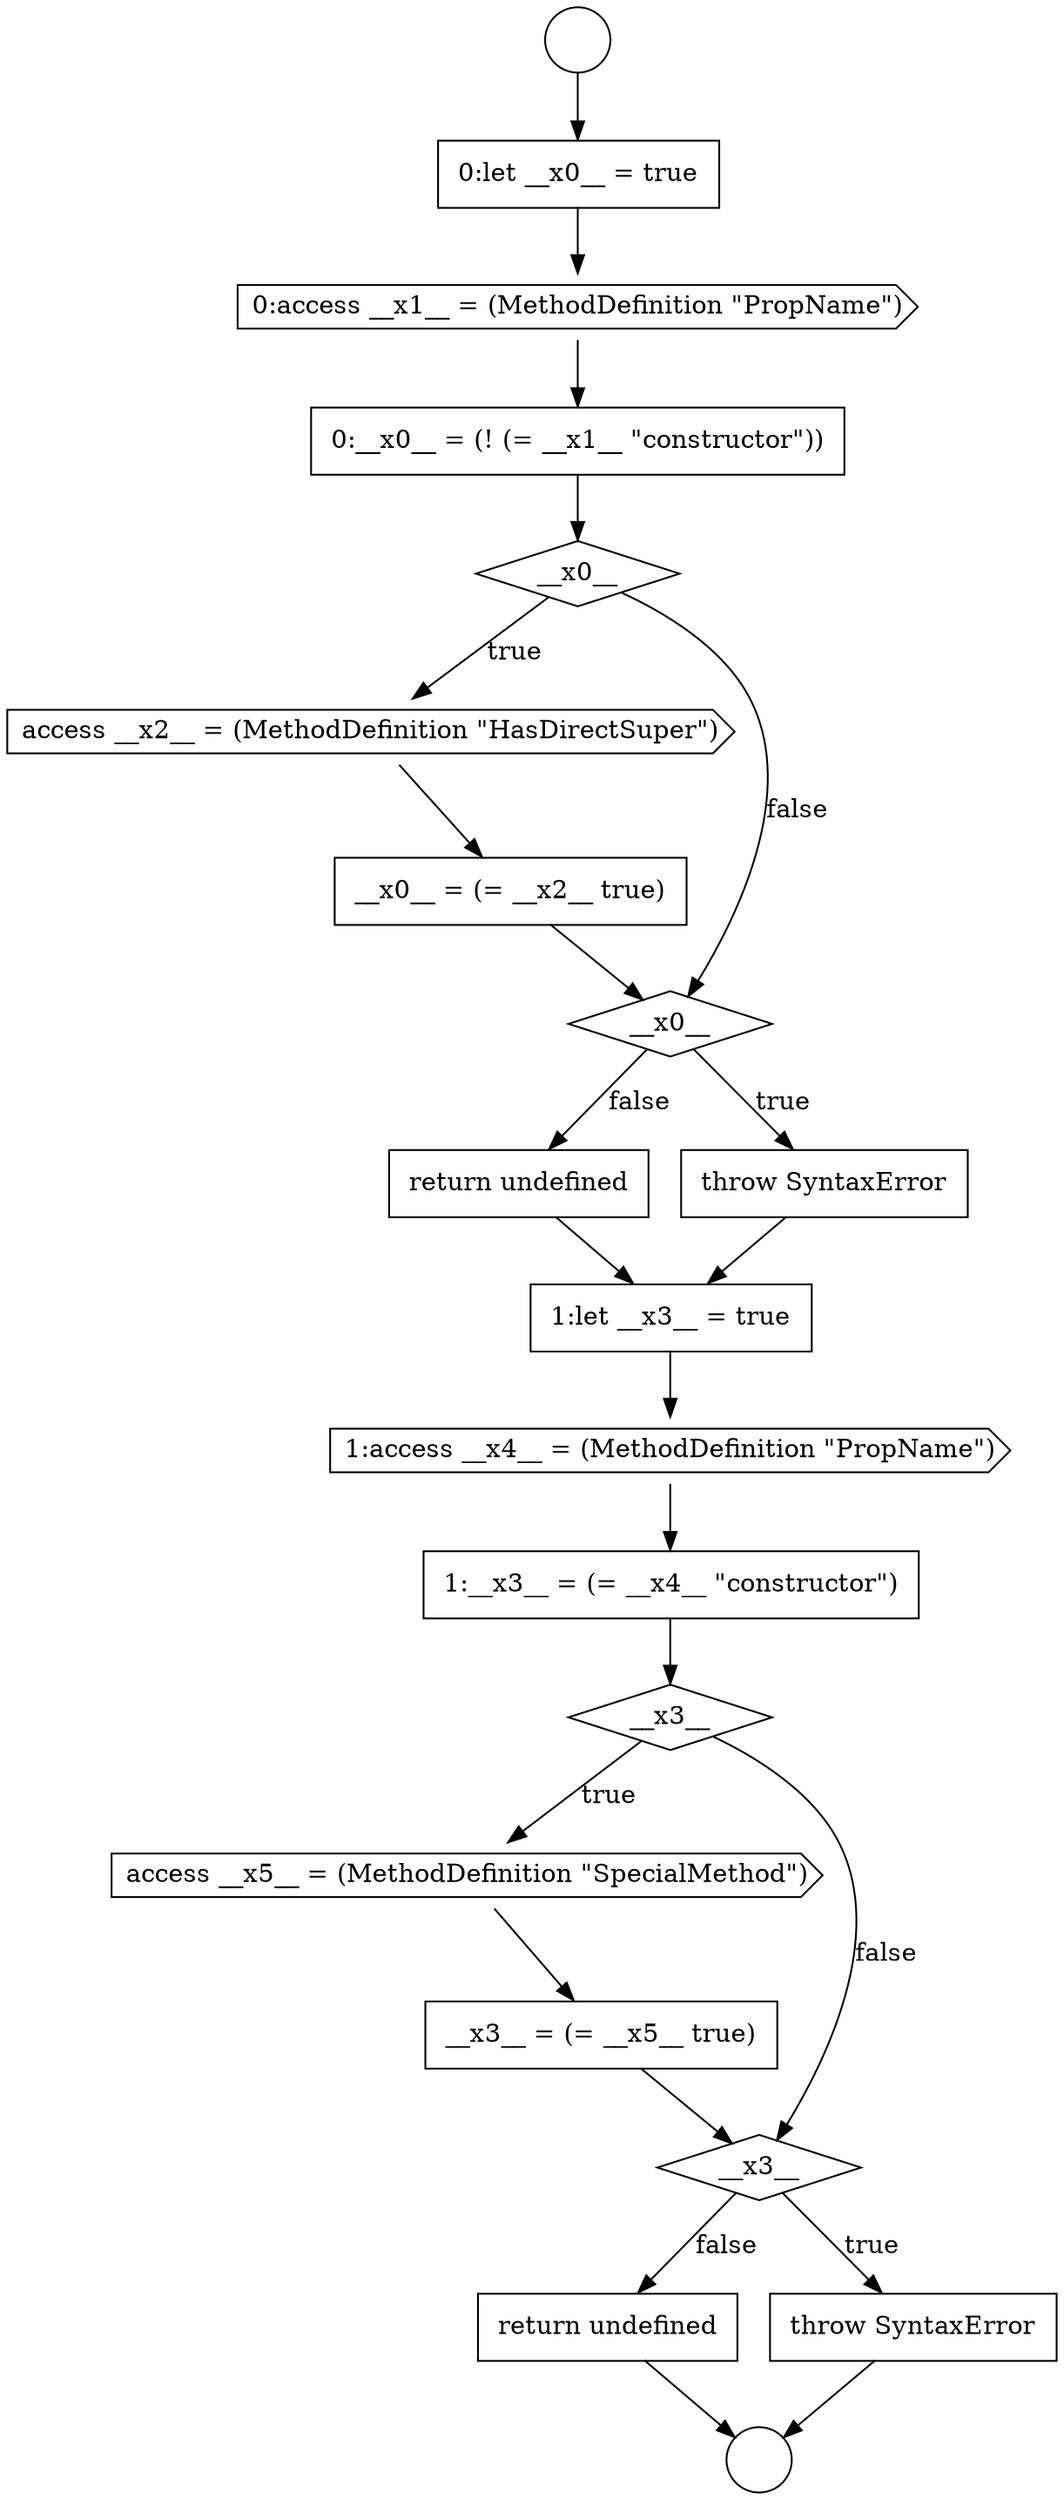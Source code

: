 digraph {
  node20432 [shape=none, margin=0, label=<<font color="black">
    <table border="0" cellborder="1" cellspacing="0" cellpadding="10">
      <tr><td align="left">return undefined</td></tr>
    </table>
  </font>> color="black" fillcolor="white" style=filled]
  node20437 [shape=cds, label=<<font color="black">access __x5__ = (MethodDefinition &quot;SpecialMethod&quot;)</font>> color="black" fillcolor="white" style=filled]
  node20428 [shape=cds, label=<<font color="black">access __x2__ = (MethodDefinition &quot;HasDirectSuper&quot;)</font>> color="black" fillcolor="white" style=filled]
  node20441 [shape=none, margin=0, label=<<font color="black">
    <table border="0" cellborder="1" cellspacing="0" cellpadding="10">
      <tr><td align="left">return undefined</td></tr>
    </table>
  </font>> color="black" fillcolor="white" style=filled]
  node20440 [shape=none, margin=0, label=<<font color="black">
    <table border="0" cellborder="1" cellspacing="0" cellpadding="10">
      <tr><td align="left">throw SyntaxError</td></tr>
    </table>
  </font>> color="black" fillcolor="white" style=filled]
  node20433 [shape=none, margin=0, label=<<font color="black">
    <table border="0" cellborder="1" cellspacing="0" cellpadding="10">
      <tr><td align="left">1:let __x3__ = true</td></tr>
    </table>
  </font>> color="black" fillcolor="white" style=filled]
  node20431 [shape=none, margin=0, label=<<font color="black">
    <table border="0" cellborder="1" cellspacing="0" cellpadding="10">
      <tr><td align="left">throw SyntaxError</td></tr>
    </table>
  </font>> color="black" fillcolor="white" style=filled]
  node20427 [shape=diamond, label=<<font color="black">__x0__</font>> color="black" fillcolor="white" style=filled]
  node20424 [shape=none, margin=0, label=<<font color="black">
    <table border="0" cellborder="1" cellspacing="0" cellpadding="10">
      <tr><td align="left">0:let __x0__ = true</td></tr>
    </table>
  </font>> color="black" fillcolor="white" style=filled]
  node20434 [shape=cds, label=<<font color="black">1:access __x4__ = (MethodDefinition &quot;PropName&quot;)</font>> color="black" fillcolor="white" style=filled]
  node20422 [shape=circle label=" " color="black" fillcolor="white" style=filled]
  node20426 [shape=none, margin=0, label=<<font color="black">
    <table border="0" cellborder="1" cellspacing="0" cellpadding="10">
      <tr><td align="left">0:__x0__ = (! (= __x1__ &quot;constructor&quot;))</td></tr>
    </table>
  </font>> color="black" fillcolor="white" style=filled]
  node20430 [shape=diamond, label=<<font color="black">__x0__</font>> color="black" fillcolor="white" style=filled]
  node20423 [shape=circle label=" " color="black" fillcolor="white" style=filled]
  node20435 [shape=none, margin=0, label=<<font color="black">
    <table border="0" cellborder="1" cellspacing="0" cellpadding="10">
      <tr><td align="left">1:__x3__ = (= __x4__ &quot;constructor&quot;)</td></tr>
    </table>
  </font>> color="black" fillcolor="white" style=filled]
  node20438 [shape=none, margin=0, label=<<font color="black">
    <table border="0" cellborder="1" cellspacing="0" cellpadding="10">
      <tr><td align="left">__x3__ = (= __x5__ true)</td></tr>
    </table>
  </font>> color="black" fillcolor="white" style=filled]
  node20425 [shape=cds, label=<<font color="black">0:access __x1__ = (MethodDefinition &quot;PropName&quot;)</font>> color="black" fillcolor="white" style=filled]
  node20439 [shape=diamond, label=<<font color="black">__x3__</font>> color="black" fillcolor="white" style=filled]
  node20429 [shape=none, margin=0, label=<<font color="black">
    <table border="0" cellborder="1" cellspacing="0" cellpadding="10">
      <tr><td align="left">__x0__ = (= __x2__ true)</td></tr>
    </table>
  </font>> color="black" fillcolor="white" style=filled]
  node20436 [shape=diamond, label=<<font color="black">__x3__</font>> color="black" fillcolor="white" style=filled]
  node20440 -> node20423 [ color="black"]
  node20435 -> node20436 [ color="black"]
  node20425 -> node20426 [ color="black"]
  node20441 -> node20423 [ color="black"]
  node20436 -> node20437 [label=<<font color="black">true</font>> color="black"]
  node20436 -> node20439 [label=<<font color="black">false</font>> color="black"]
  node20439 -> node20440 [label=<<font color="black">true</font>> color="black"]
  node20439 -> node20441 [label=<<font color="black">false</font>> color="black"]
  node20437 -> node20438 [ color="black"]
  node20430 -> node20431 [label=<<font color="black">true</font>> color="black"]
  node20430 -> node20432 [label=<<font color="black">false</font>> color="black"]
  node20431 -> node20433 [ color="black"]
  node20432 -> node20433 [ color="black"]
  node20433 -> node20434 [ color="black"]
  node20434 -> node20435 [ color="black"]
  node20428 -> node20429 [ color="black"]
  node20422 -> node20424 [ color="black"]
  node20429 -> node20430 [ color="black"]
  node20426 -> node20427 [ color="black"]
  node20438 -> node20439 [ color="black"]
  node20427 -> node20428 [label=<<font color="black">true</font>> color="black"]
  node20427 -> node20430 [label=<<font color="black">false</font>> color="black"]
  node20424 -> node20425 [ color="black"]
}

